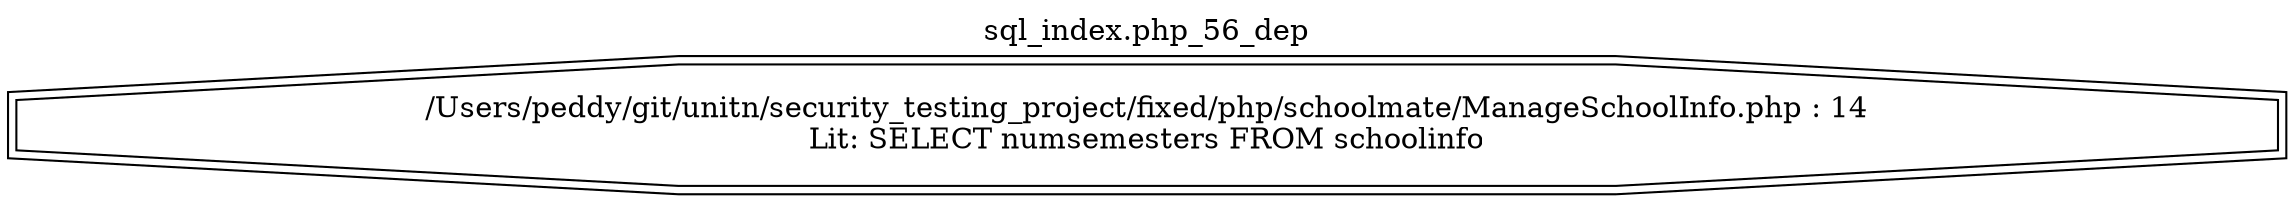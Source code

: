 digraph cfg {
  label="sql_index.php_56_dep";
  labelloc=t;
  n1 [shape=doubleoctagon, label="/Users/peddy/git/unitn/security_testing_project/fixed/php/schoolmate/ManageSchoolInfo.php : 14\nLit: SELECT numsemesters FROM schoolinfo\n"];
}
